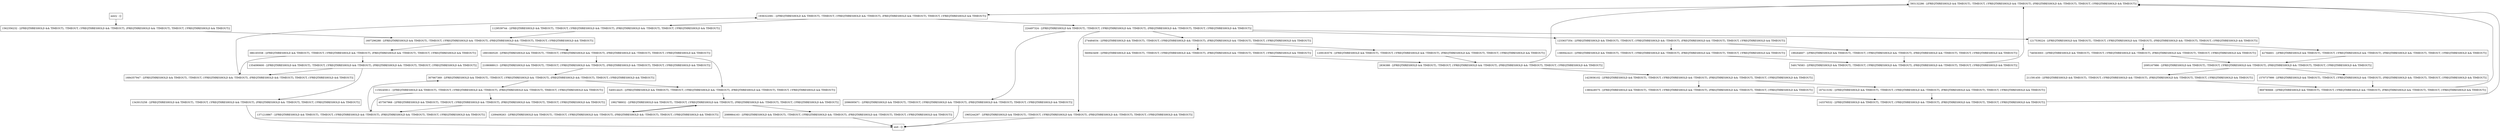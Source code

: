digraph getColors {
node [shape=record];
593132286 [label="593132286 - [(FREQTHRESHOLD && TIMEOUT), !TIMEOUT, (!FREQTHRESHOLD && !TIMEOUT), (FREQTHRESHOLD && !TIMEOUT), TIMEOUT, (!FREQTHRESHOLD && TIMEOUT)]"];
224497324 [label="224497324 - [(FREQTHRESHOLD && TIMEOUT), !TIMEOUT, (!FREQTHRESHOLD && !TIMEOUT), (FREQTHRESHOLD && !TIMEOUT), TIMEOUT, (!FREQTHRESHOLD && TIMEOUT)]"];
1423936102 [label="1423936102 - [(FREQTHRESHOLD && TIMEOUT), !TIMEOUT, (!FREQTHRESHOLD && !TIMEOUT), (FREQTHRESHOLD && !TIMEOUT), TIMEOUT, (!FREQTHRESHOLD && TIMEOUT)]"];
2836388 [label="2836388 - [(FREQTHRESHOLD && TIMEOUT), !TIMEOUT, (!FREQTHRESHOLD && !TIMEOUT), (FREQTHRESHOLD && !TIMEOUT), TIMEOUT, (!FREQTHRESHOLD && TIMEOUT)]"];
211591450 [label="211591450 - [(FREQTHRESHOLD && TIMEOUT), !TIMEOUT, (!FREQTHRESHOLD && !TIMEOUT), (FREQTHRESHOLD && !TIMEOUT), TIMEOUT, (!FREQTHRESHOLD && TIMEOUT)]"];
1380428575 [label="1380428575 - [(FREQTHRESHOLD && TIMEOUT), !TIMEOUT, (!FREQTHRESHOLD && !TIMEOUT), (FREQTHRESHOLD && !TIMEOUT), TIMEOUT, (!FREQTHRESHOLD && TIMEOUT)]"];
1233637354 [label="1233637354 - [(FREQTHRESHOLD && TIMEOUT), !TIMEOUT, (!FREQTHRESHOLD && !TIMEOUT), (FREQTHRESHOLD && !TIMEOUT), TIMEOUT, (!FREQTHRESHOLD && TIMEOUT)]"];
307667369 [label="307667369 - [(FREQTHRESHOLD && TIMEOUT), !TIMEOUT, (!FREQTHRESHOLD && !TIMEOUT), (FREQTHRESHOLD && !TIMEOUT), TIMEOUT, (!FREQTHRESHOLD && TIMEOUT)]"];
1607296288 [label="1607296288 - [(FREQTHRESHOLD && TIMEOUT), !TIMEOUT, (!FREQTHRESHOLD && !TIMEOUT), (FREQTHRESHOLD && !TIMEOUT), TIMEOUT, (!FREQTHRESHOLD && TIMEOUT)]"];
1570737999 [label="1570737999 - [(FREQTHRESHOLD && TIMEOUT), !TIMEOUT, (!FREQTHRESHOLD && !TIMEOUT), (FREQTHRESHOLD && !TIMEOUT), TIMEOUT, (!FREQTHRESHOLD && TIMEOUT)]"];
1217539224 [label="1217539224 - [(FREQTHRESHOLD && TIMEOUT), !TIMEOUT, (!FREQTHRESHOLD && !TIMEOUT), (FREQTHRESHOLD && !TIMEOUT), TIMEOUT, (!FREQTHRESHOLD && TIMEOUT)]"];
2096095671 [label="2096095671 - [(FREQTHRESHOLD && TIMEOUT), !TIMEOUT, (!FREQTHRESHOLD && !TIMEOUT), (FREQTHRESHOLD && !TIMEOUT), TIMEOUT, (!FREQTHRESHOLD && TIMEOUT)]"];
274484034 [label="274484034 - [(FREQTHRESHOLD && TIMEOUT), !TIMEOUT, (!FREQTHRESHOLD && !TIMEOUT), (FREQTHRESHOLD && !TIMEOUT), TIMEOUT, (!FREQTHRESHOLD && TIMEOUT)]"];
1343015258 [label="1343015258 - [(FREQTHRESHOLD && TIMEOUT), !TIMEOUT, (!FREQTHRESHOLD && !TIMEOUT), (FREQTHRESHOLD && !TIMEOUT), TIMEOUT, (!FREQTHRESHOLD && TIMEOUT)]"];
42784601 [label="42784601 - [(FREQTHRESHOLD && TIMEOUT), !TIMEOUT, (!FREQTHRESHOLD && !TIMEOUT), (FREQTHRESHOLD && !TIMEOUT), TIMEOUT, (!FREQTHRESHOLD && TIMEOUT)]"];
1209409263 [label="1209409263 - [(FREQTHRESHOLD && TIMEOUT), !TIMEOUT, (!FREQTHRESHOLD && !TIMEOUT), (FREQTHRESHOLD && !TIMEOUT), TIMEOUT, (!FREQTHRESHOLD && TIMEOUT)]"];
1209183576 [label="1209183576 - [(FREQTHRESHOLD && TIMEOUT), !TIMEOUT, (!FREQTHRESHOLD && !TIMEOUT), (FREQTHRESHOLD && !TIMEOUT), TIMEOUT, (!FREQTHRESHOLD && TIMEOUT)]"];
1129539744 [label="1129539744 - [(FREQTHRESHOLD && TIMEOUT), !TIMEOUT, (!FREQTHRESHOLD && !TIMEOUT), (FREQTHRESHOLD && !TIMEOUT), TIMEOUT, (!FREQTHRESHOLD && TIMEOUT)]"];
457567968 [label="457567968 - [(FREQTHRESHOLD && TIMEOUT), !TIMEOUT, (!FREQTHRESHOLD && !TIMEOUT), (FREQTHRESHOLD && !TIMEOUT), TIMEOUT, (!FREQTHRESHOLD && TIMEOUT)]"];
1354090600 [label="1354090600 - [(FREQTHRESHOLD && TIMEOUT), !TIMEOUT, (!FREQTHRESHOLD && !TIMEOUT), (FREQTHRESHOLD && !TIMEOUT), TIMEOUT, (!FREQTHRESHOLD && TIMEOUT)]"];
2089864163 [label="2089864163 - [(FREQTHRESHOLD && TIMEOUT), !TIMEOUT, (!FREQTHRESHOLD && !TIMEOUT), (FREQTHRESHOLD && !TIMEOUT), TIMEOUT, (!FREQTHRESHOLD && TIMEOUT)]"];
1562356232 [label="1562356232 - [(FREQTHRESHOLD && TIMEOUT), !TIMEOUT, (!FREQTHRESHOLD && !TIMEOUT), (FREQTHRESHOLD && !TIMEOUT), TIMEOUT, (!FREQTHRESHOLD && TIMEOUT)]"];
969780666 [label="969780666 - [(FREQTHRESHOLD && TIMEOUT), !TIMEOUT, (!FREQTHRESHOLD && !TIMEOUT), (FREQTHRESHOLD && !TIMEOUT), TIMEOUT, (!FREQTHRESHOLD && TIMEOUT)]"];
1684357947 [label="1684357947 - [(FREQTHRESHOLD && TIMEOUT), !TIMEOUT, (!FREQTHRESHOLD && !TIMEOUT), (FREQTHRESHOLD && !TIMEOUT), TIMEOUT, (!FREQTHRESHOLD && TIMEOUT)]"];
143376532 [label="143376532 - [(FREQTHRESHOLD && TIMEOUT), !TIMEOUT, (!FREQTHRESHOLD && !TIMEOUT), (FREQTHRESHOLD && !TIMEOUT), TIMEOUT, (!FREQTHRESHOLD && TIMEOUT)]"];
2108088913 [label="2108088913 - [(FREQTHRESHOLD && TIMEOUT), !TIMEOUT, (!FREQTHRESHOLD && !TIMEOUT), (FREQTHRESHOLD && !TIMEOUT), TIMEOUT, (!FREQTHRESHOLD && TIMEOUT)]"];
1992788932 [label="1992788932 - [(FREQTHRESHOLD && TIMEOUT), !TIMEOUT, (!FREQTHRESHOLD && !TIMEOUT), (FREQTHRESHOLD && !TIMEOUT), TIMEOUT, (!FREQTHRESHOLD && TIMEOUT)]"];
1893360529 [label="1893360529 - [(FREQTHRESHOLD && TIMEOUT), !TIMEOUT, (!FREQTHRESHOLD && !TIMEOUT), (FREQTHRESHOLD && !TIMEOUT), TIMEOUT, (!FREQTHRESHOLD && TIMEOUT)]"];
1380942423 [label="1380942423 - [(FREQTHRESHOLD && TIMEOUT), !TIMEOUT, (!FREQTHRESHOLD && !TIMEOUT), (FREQTHRESHOLD && !TIMEOUT), TIMEOUT, (!FREQTHRESHOLD && TIMEOUT)]"];
entry [label="entry - []"];
exit [label="exit - []"];
549176583 [label="549176583 - [(FREQTHRESHOLD && TIMEOUT), !TIMEOUT, (!FREQTHRESHOLD && !TIMEOUT), (FREQTHRESHOLD && !TIMEOUT), TIMEOUT, (!FREQTHRESHOLD && TIMEOUT)]"];
167413192 [label="167413192 - [(FREQTHRESHOLD && TIMEOUT), !TIMEOUT, (!FREQTHRESHOLD && !TIMEOUT), (FREQTHRESHOLD && !TIMEOUT), TIMEOUT, (!FREQTHRESHOLD && TIMEOUT)]"];
540014425 [label="540014425 - [(FREQTHRESHOLD && TIMEOUT), !TIMEOUT, (!FREQTHRESHOLD && !TIMEOUT), (FREQTHRESHOLD && !TIMEOUT), TIMEOUT, (!FREQTHRESHOLD && TIMEOUT)]"];
2095167986 [label="2095167986 - [(FREQTHRESHOLD && TIMEOUT), !TIMEOUT, (!FREQTHRESHOLD && !TIMEOUT), (FREQTHRESHOLD && !TIMEOUT), TIMEOUT, (!FREQTHRESHOLD && TIMEOUT)]"];
1936322081 [label="1936322081 - [(FREQTHRESHOLD && TIMEOUT), !TIMEOUT, (!FREQTHRESHOLD && !TIMEOUT), (FREQTHRESHOLD && !TIMEOUT), TIMEOUT, (!FREQTHRESHOLD && TIMEOUT)]"];
1150245911 [label="1150245911 - [(FREQTHRESHOLD && TIMEOUT), !TIMEOUT, (!FREQTHRESHOLD && !TIMEOUT), (FREQTHRESHOLD && !TIMEOUT), TIMEOUT, (!FREQTHRESHOLD && TIMEOUT)]"];
1965244297 [label="1965244297 - [(FREQTHRESHOLD && TIMEOUT), !TIMEOUT, (!FREQTHRESHOLD && !TIMEOUT), (FREQTHRESHOLD && !TIMEOUT), TIMEOUT, (!FREQTHRESHOLD && TIMEOUT)]"];
746563003 [label="746563003 - [(FREQTHRESHOLD && TIMEOUT), !TIMEOUT, (!FREQTHRESHOLD && !TIMEOUT), (FREQTHRESHOLD && !TIMEOUT), TIMEOUT, (!FREQTHRESHOLD && TIMEOUT)]"];
386165558 [label="386165558 - [(FREQTHRESHOLD && TIMEOUT), !TIMEOUT, (!FREQTHRESHOLD && !TIMEOUT), (FREQTHRESHOLD && !TIMEOUT), TIMEOUT, (!FREQTHRESHOLD && TIMEOUT)]"];
560943409 [label="560943409 - [(FREQTHRESHOLD && TIMEOUT), !TIMEOUT, (!FREQTHRESHOLD && !TIMEOUT), (FREQTHRESHOLD && !TIMEOUT), TIMEOUT, (!FREQTHRESHOLD && TIMEOUT)]"];
199264607 [label="199264607 - [(FREQTHRESHOLD && TIMEOUT), !TIMEOUT, (!FREQTHRESHOLD && !TIMEOUT), (FREQTHRESHOLD && !TIMEOUT), TIMEOUT, (!FREQTHRESHOLD && TIMEOUT)]"];
1371218867 [label="1371218867 - [(FREQTHRESHOLD && TIMEOUT), !TIMEOUT, (!FREQTHRESHOLD && !TIMEOUT), (FREQTHRESHOLD && !TIMEOUT), TIMEOUT, (!FREQTHRESHOLD && TIMEOUT)]"];
entry;
exit;
593132286 -> 1936322081;
224497324 -> 1217539224;
224497324 -> 1965244297;
224497324 -> 2096095671;
224497324 -> 274484034;
224497324 -> 1233637354;
1423936102 -> 167413192;
1423936102 -> 1380428575;
2836388 -> 593132286;
2836388 -> 1423936102;
211591450 -> 969780666;
1380428575 -> 143376532;
1233637354 -> 199264607;
1233637354 -> 1380942423;
307667369 -> 540014425;
307667369 -> 1150245911;
1607296288 -> 386165558;
1607296288 -> 1893360529;
1570737999 -> 969780666;
1217539224 -> 746563003;
1217539224 -> 42784601;
2096095671 -> exit;
274484034 -> 1209183576;
274484034 -> 560943409;
1343015258 -> exit;
42784601 -> 2095167986;
1209409263 -> 1992788932;
1209183576 -> 2836388;
1129539744 -> 1607296288;
457567968 -> 1371218867;
1354090600 -> 1684357947;
1354090600 -> 1343015258;
2089864163 -> exit;
1562356232 -> 1607296288;
969780666 -> 593132286;
1684357947 -> 1936322081;
143376532 -> 593132286;
2108088913 -> 307667369;
1992788932 -> 2089864163;
1992788932 -> 1209409263;
1893360529 -> 540014425;
1893360529 -> 2108088913;
1380942423 -> 549176583;
entry -> 1562356232;
549176583 -> 593132286;
167413192 -> 143376532;
540014425 -> 1992788932;
2095167986 -> 1570737999;
2095167986 -> 211591450;
1936322081 -> 224497324;
1936322081 -> 1129539744;
1150245911 -> 457567968;
1150245911 -> 1371218867;
1965244297 -> exit;
746563003 -> 2095167986;
386165558 -> 1354090600;
386165558 -> 1684357947;
560943409 -> 2836388;
199264607 -> 549176583;
1371218867 -> 307667369;
}
